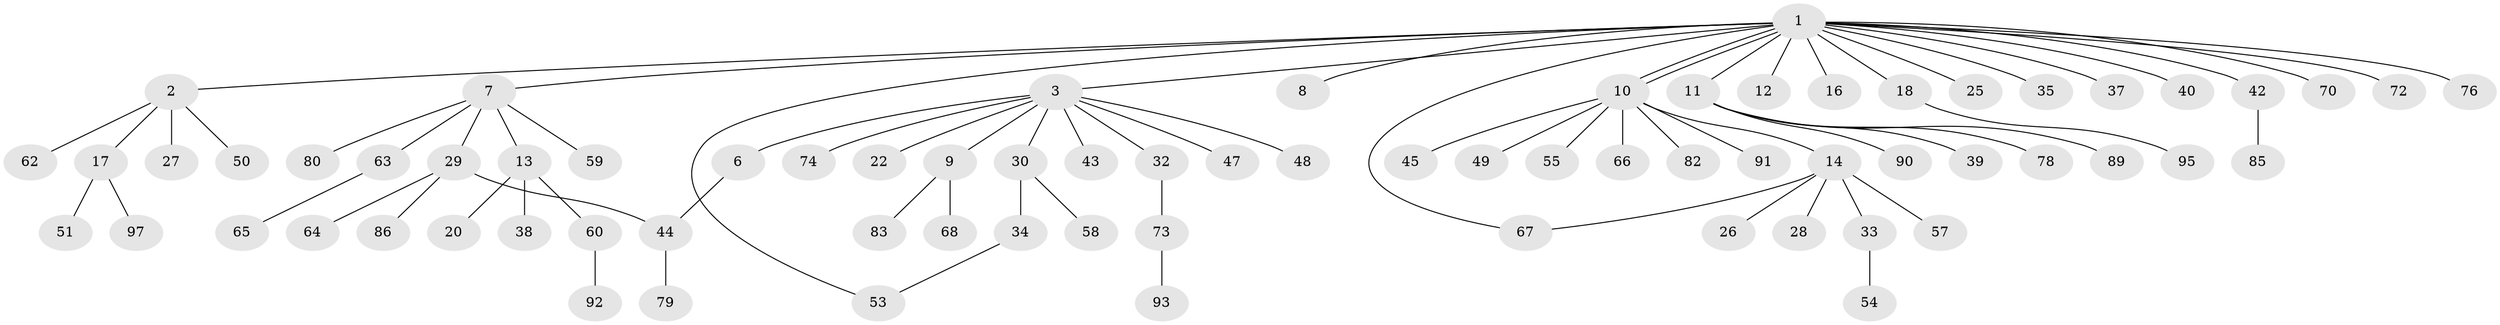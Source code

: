 // original degree distribution, {21: 0.010101010101010102, 5: 0.020202020202020204, 11: 0.010101010101010102, 2: 0.2222222222222222, 1: 0.5959595959595959, 3: 0.06060606060606061, 6: 0.020202020202020204, 9: 0.010101010101010102, 4: 0.050505050505050504}
// Generated by graph-tools (version 1.1) at 2025/41/03/06/25 10:41:50]
// undirected, 73 vertices, 76 edges
graph export_dot {
graph [start="1"]
  node [color=gray90,style=filled];
  1 [super="+77"];
  2 [super="+4"];
  3 [super="+5"];
  6 [super="+23"];
  7 [super="+21"];
  8;
  9;
  10 [super="+19"];
  11 [super="+56"];
  12;
  13 [super="+15"];
  14 [super="+52"];
  16;
  17 [super="+96"];
  18 [super="+24"];
  20;
  22 [super="+41"];
  25;
  26 [super="+81"];
  27;
  28;
  29 [super="+31"];
  30 [super="+84"];
  32 [super="+87"];
  33 [super="+36"];
  34 [super="+71"];
  35 [super="+61"];
  37;
  38;
  39;
  40;
  42 [super="+46"];
  43;
  44 [super="+69"];
  45;
  47;
  48 [super="+94"];
  49;
  50;
  51;
  53 [super="+88"];
  54;
  55;
  57;
  58;
  59;
  60 [super="+75"];
  62;
  63;
  64;
  65;
  66;
  67;
  68;
  70;
  72;
  73;
  74;
  76;
  78 [super="+99"];
  79;
  80;
  82;
  83;
  85;
  86 [super="+98"];
  89;
  90;
  91;
  92;
  93;
  95;
  97;
  1 -- 2;
  1 -- 3;
  1 -- 7;
  1 -- 8;
  1 -- 10;
  1 -- 10;
  1 -- 11;
  1 -- 12;
  1 -- 16;
  1 -- 18;
  1 -- 25;
  1 -- 35;
  1 -- 37;
  1 -- 40;
  1 -- 42;
  1 -- 67;
  1 -- 70;
  1 -- 72;
  1 -- 76;
  1 -- 53;
  2 -- 27;
  2 -- 50;
  2 -- 62;
  2 -- 17;
  3 -- 6;
  3 -- 9;
  3 -- 22;
  3 -- 30;
  3 -- 32;
  3 -- 43;
  3 -- 47;
  3 -- 48;
  3 -- 74;
  6 -- 44;
  7 -- 13;
  7 -- 59;
  7 -- 63;
  7 -- 80;
  7 -- 29;
  9 -- 68;
  9 -- 83;
  10 -- 14;
  10 -- 45;
  10 -- 49;
  10 -- 55;
  10 -- 82;
  10 -- 91;
  10 -- 66;
  11 -- 39;
  11 -- 89;
  11 -- 90;
  11 -- 78;
  13 -- 20;
  13 -- 60;
  13 -- 38;
  14 -- 26;
  14 -- 28;
  14 -- 33;
  14 -- 57;
  14 -- 67;
  17 -- 51;
  17 -- 97;
  18 -- 95;
  29 -- 44;
  29 -- 64;
  29 -- 86;
  30 -- 34;
  30 -- 58;
  32 -- 73;
  33 -- 54;
  34 -- 53;
  42 -- 85;
  44 -- 79;
  60 -- 92;
  63 -- 65;
  73 -- 93;
}
